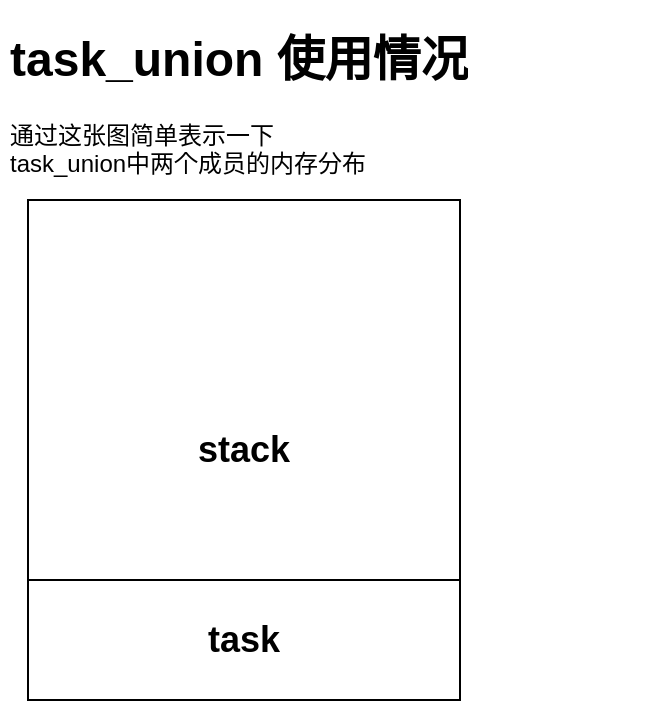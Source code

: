 <mxfile version="13.7.9" type="device"><diagram id="dtljWidb3O81RbsWulMb" name="第 1 页"><mxGraphModel dx="1086" dy="846" grid="1" gridSize="10" guides="1" tooltips="1" connect="1" arrows="1" fold="1" page="1" pageScale="1" pageWidth="827" pageHeight="1169" math="0" shadow="0"><root><mxCell id="0"/><mxCell id="1" parent="0"/><mxCell id="CeQUC3RqurBoK-JcUJXI-1" value="&lt;font style=&quot;font-size: 18px&quot;&gt;stack&lt;/font&gt;" style="rounded=0;whiteSpace=wrap;html=1;fontStyle=1" vertex="1" parent="1"><mxGeometry x="294" y="210" width="216" height="250" as="geometry"/></mxCell><mxCell id="CeQUC3RqurBoK-JcUJXI-2" value="&lt;h1&gt;task_union 使用情况&lt;/h1&gt;&lt;div&gt;通过这张图简单表示一下&lt;/div&gt;&lt;div&gt;task_union中两个成员的内存分布&lt;/div&gt;" style="text;html=1;strokeColor=none;fillColor=none;spacing=5;spacingTop=-20;whiteSpace=wrap;overflow=hidden;rounded=0;" vertex="1" parent="1"><mxGeometry x="280" y="120" width="330" height="80" as="geometry"/></mxCell><mxCell id="CeQUC3RqurBoK-JcUJXI-3" value="&lt;font style=&quot;font-size: 18px&quot;&gt;task&lt;/font&gt;" style="rounded=0;whiteSpace=wrap;html=1;fontStyle=1" vertex="1" parent="1"><mxGeometry x="294" y="400" width="216" height="60" as="geometry"/></mxCell></root></mxGraphModel></diagram></mxfile>